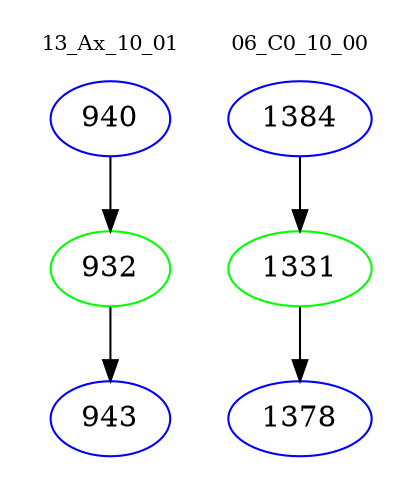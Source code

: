 digraph{
subgraph cluster_0 {
color = white
label = "13_Ax_10_01";
fontsize=10;
T0_940 [label="940", color="blue"]
T0_940 -> T0_932 [color="black"]
T0_932 [label="932", color="green"]
T0_932 -> T0_943 [color="black"]
T0_943 [label="943", color="blue"]
}
subgraph cluster_1 {
color = white
label = "06_C0_10_00";
fontsize=10;
T1_1384 [label="1384", color="blue"]
T1_1384 -> T1_1331 [color="black"]
T1_1331 [label="1331", color="green"]
T1_1331 -> T1_1378 [color="black"]
T1_1378 [label="1378", color="blue"]
}
}
